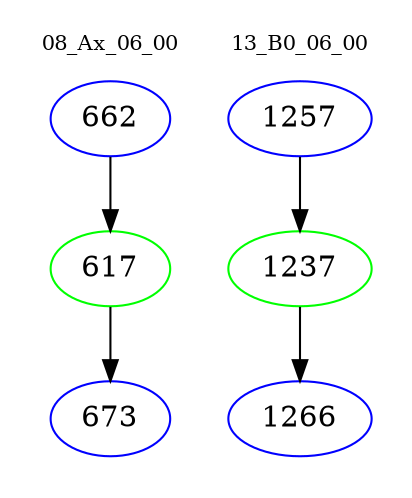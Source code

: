 digraph{
subgraph cluster_0 {
color = white
label = "08_Ax_06_00";
fontsize=10;
T0_662 [label="662", color="blue"]
T0_662 -> T0_617 [color="black"]
T0_617 [label="617", color="green"]
T0_617 -> T0_673 [color="black"]
T0_673 [label="673", color="blue"]
}
subgraph cluster_1 {
color = white
label = "13_B0_06_00";
fontsize=10;
T1_1257 [label="1257", color="blue"]
T1_1257 -> T1_1237 [color="black"]
T1_1237 [label="1237", color="green"]
T1_1237 -> T1_1266 [color="black"]
T1_1266 [label="1266", color="blue"]
}
}
